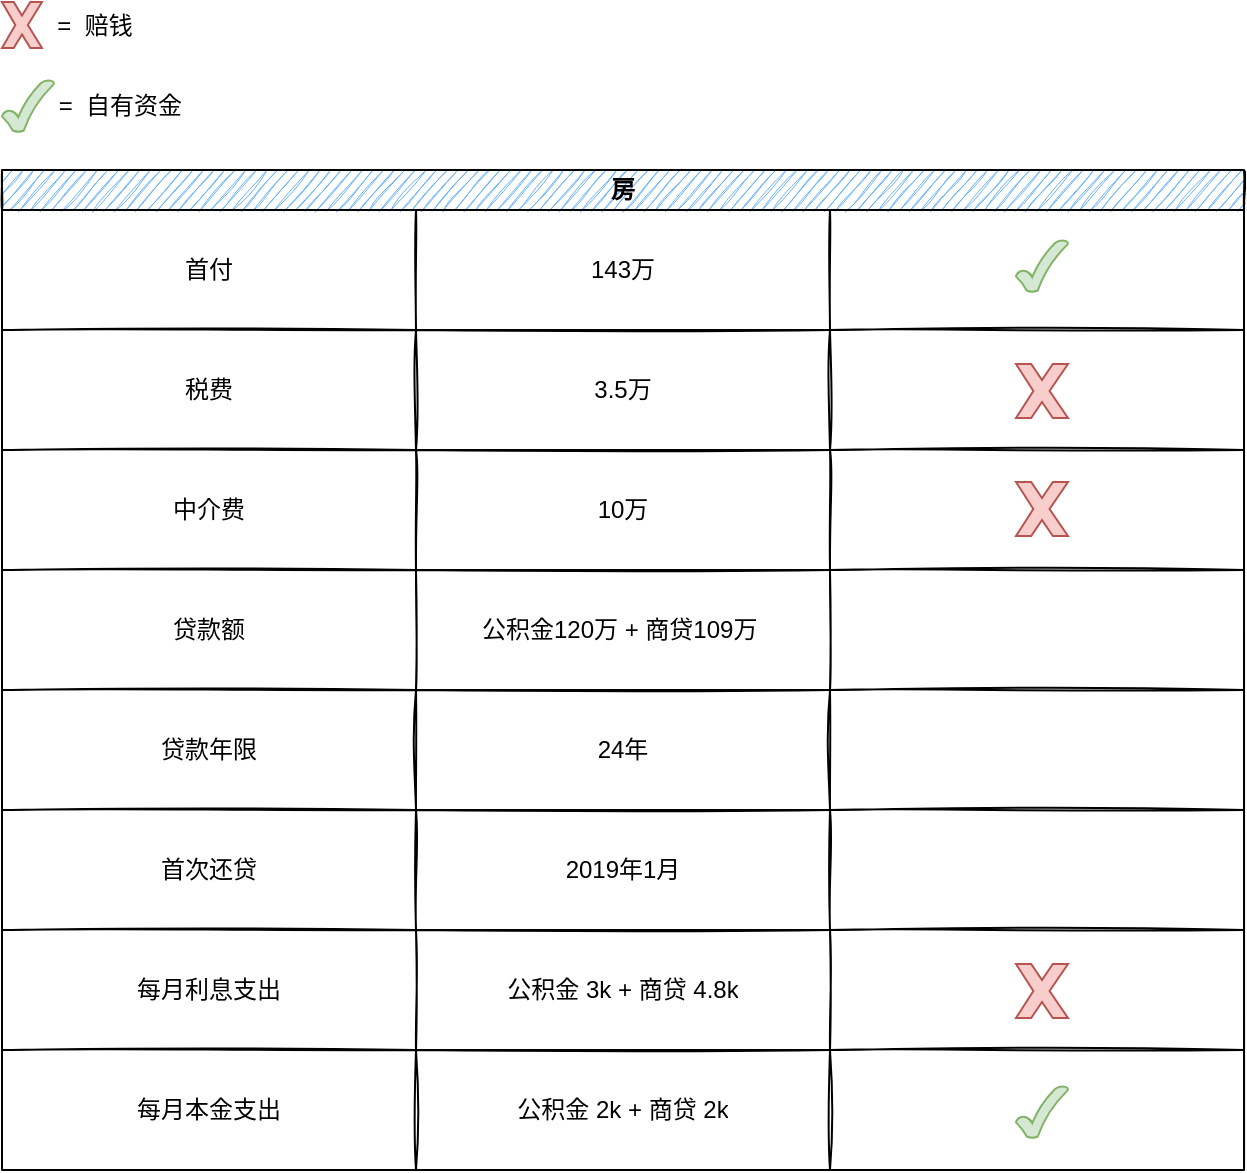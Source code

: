 <mxfile version="14.3.0" type="github"><diagram id="uDYTtyCX2blSBT8TmQys" name="Page-1"><mxGraphModel dx="1216" dy="662" grid="0" gridSize="10" guides="1" tooltips="1" connect="1" arrows="1" fold="1" page="1" pageScale="1" pageWidth="827" pageHeight="1169" math="0" shadow="0"><root><mxCell id="0"/><mxCell id="1" parent="0"/><mxCell id="gs4n67taW5sbWrTBsvDh-1" value="房" style="shape=table;html=1;whiteSpace=wrap;startSize=20;container=1;collapsible=0;childLayout=tableLayout;fontStyle=1;align=center;fillColor=#66B2FF;sketch=1;" parent="1" vertex="1"><mxGeometry x="75" y="275" width="621" height="500" as="geometry"/></mxCell><mxCell id="gs4n67taW5sbWrTBsvDh-2" value="" style="shape=partialRectangle;html=1;whiteSpace=wrap;collapsible=0;dropTarget=0;pointerEvents=0;fillColor=none;top=0;left=0;bottom=0;right=0;points=[[0,0.5],[1,0.5]];portConstraint=eastwest;sketch=1;" parent="gs4n67taW5sbWrTBsvDh-1" vertex="1"><mxGeometry y="20" width="621" height="60" as="geometry"/></mxCell><mxCell id="h0QmBjsrK5UtEFCO1qqx-15" value="&lt;span&gt;首付&lt;/span&gt;" style="shape=partialRectangle;html=1;whiteSpace=wrap;connectable=0;fillColor=none;top=0;left=0;bottom=0;right=0;overflow=hidden;sketch=1;" vertex="1" parent="gs4n67taW5sbWrTBsvDh-2"><mxGeometry width="207" height="60" as="geometry"/></mxCell><mxCell id="gs4n67taW5sbWrTBsvDh-4" value="143万" style="shape=partialRectangle;html=1;whiteSpace=wrap;connectable=0;fillColor=none;top=0;left=0;bottom=0;right=0;overflow=hidden;sketch=1;" parent="gs4n67taW5sbWrTBsvDh-2" vertex="1"><mxGeometry x="207" width="207" height="60" as="geometry"/></mxCell><mxCell id="h0QmBjsrK5UtEFCO1qqx-54" value="" style="shape=partialRectangle;html=1;whiteSpace=wrap;connectable=0;fillColor=none;top=0;left=0;bottom=0;right=0;overflow=hidden;sketch=1;" vertex="1" parent="gs4n67taW5sbWrTBsvDh-2"><mxGeometry x="414" width="207" height="60" as="geometry"/></mxCell><mxCell id="h0QmBjsrK5UtEFCO1qqx-32" style="shape=partialRectangle;html=1;whiteSpace=wrap;collapsible=0;dropTarget=0;pointerEvents=0;fillColor=none;top=0;left=0;bottom=0;right=0;points=[[0,0.5],[1,0.5]];portConstraint=eastwest;sketch=1;" vertex="1" parent="gs4n67taW5sbWrTBsvDh-1"><mxGeometry y="80" width="621" height="60" as="geometry"/></mxCell><mxCell id="h0QmBjsrK5UtEFCO1qqx-34" value="税费" style="shape=partialRectangle;html=1;whiteSpace=wrap;connectable=0;fillColor=none;top=0;left=0;bottom=0;right=0;overflow=hidden;sketch=1;" vertex="1" parent="h0QmBjsrK5UtEFCO1qqx-32"><mxGeometry width="207" height="60" as="geometry"/></mxCell><mxCell id="h0QmBjsrK5UtEFCO1qqx-35" value="3.5万" style="shape=partialRectangle;html=1;whiteSpace=wrap;connectable=0;fillColor=none;top=0;left=0;bottom=0;right=0;overflow=hidden;sketch=1;" vertex="1" parent="h0QmBjsrK5UtEFCO1qqx-32"><mxGeometry x="207" width="207" height="60" as="geometry"/></mxCell><mxCell id="h0QmBjsrK5UtEFCO1qqx-55" style="shape=partialRectangle;html=1;whiteSpace=wrap;connectable=0;fillColor=none;top=0;left=0;bottom=0;right=0;overflow=hidden;sketch=1;" vertex="1" parent="h0QmBjsrK5UtEFCO1qqx-32"><mxGeometry x="414" width="207" height="60" as="geometry"/></mxCell><mxCell id="h0QmBjsrK5UtEFCO1qqx-40" style="shape=partialRectangle;html=1;whiteSpace=wrap;collapsible=0;dropTarget=0;pointerEvents=0;fillColor=none;top=0;left=0;bottom=0;right=0;points=[[0,0.5],[1,0.5]];portConstraint=eastwest;sketch=1;" vertex="1" parent="gs4n67taW5sbWrTBsvDh-1"><mxGeometry y="140" width="621" height="60" as="geometry"/></mxCell><mxCell id="h0QmBjsrK5UtEFCO1qqx-42" value="中介费" style="shape=partialRectangle;html=1;whiteSpace=wrap;connectable=0;fillColor=none;top=0;left=0;bottom=0;right=0;overflow=hidden;sketch=1;" vertex="1" parent="h0QmBjsrK5UtEFCO1qqx-40"><mxGeometry width="207" height="60" as="geometry"/></mxCell><mxCell id="h0QmBjsrK5UtEFCO1qqx-43" value="10万" style="shape=partialRectangle;html=1;whiteSpace=wrap;connectable=0;fillColor=none;top=0;left=0;bottom=0;right=0;overflow=hidden;sketch=1;" vertex="1" parent="h0QmBjsrK5UtEFCO1qqx-40"><mxGeometry x="207" width="207" height="60" as="geometry"/></mxCell><mxCell id="h0QmBjsrK5UtEFCO1qqx-56" style="shape=partialRectangle;html=1;whiteSpace=wrap;connectable=0;fillColor=none;top=0;left=0;bottom=0;right=0;overflow=hidden;sketch=1;" vertex="1" parent="h0QmBjsrK5UtEFCO1qqx-40"><mxGeometry x="414" width="207" height="60" as="geometry"/></mxCell><mxCell id="h0QmBjsrK5UtEFCO1qqx-48" style="shape=partialRectangle;html=1;whiteSpace=wrap;collapsible=0;dropTarget=0;pointerEvents=0;fillColor=none;top=0;left=0;bottom=0;right=0;points=[[0,0.5],[1,0.5]];portConstraint=eastwest;sketch=1;" vertex="1" parent="gs4n67taW5sbWrTBsvDh-1"><mxGeometry y="200" width="621" height="60" as="geometry"/></mxCell><mxCell id="h0QmBjsrK5UtEFCO1qqx-49" value="贷款额" style="shape=partialRectangle;html=1;whiteSpace=wrap;connectable=0;fillColor=none;top=0;left=0;bottom=0;right=0;overflow=hidden;sketch=1;" vertex="1" parent="h0QmBjsrK5UtEFCO1qqx-48"><mxGeometry width="207" height="60" as="geometry"/></mxCell><mxCell id="h0QmBjsrK5UtEFCO1qqx-50" value="公积金120万 + 商贷109万&amp;nbsp;" style="shape=partialRectangle;html=1;whiteSpace=wrap;connectable=0;fillColor=none;top=0;left=0;bottom=0;right=0;overflow=hidden;sketch=1;" vertex="1" parent="h0QmBjsrK5UtEFCO1qqx-48"><mxGeometry x="207" width="207" height="60" as="geometry"/></mxCell><mxCell id="h0QmBjsrK5UtEFCO1qqx-57" style="shape=partialRectangle;html=1;whiteSpace=wrap;connectable=0;fillColor=none;top=0;left=0;bottom=0;right=0;overflow=hidden;sketch=1;" vertex="1" parent="h0QmBjsrK5UtEFCO1qqx-48"><mxGeometry x="414" width="207" height="60" as="geometry"/></mxCell><mxCell id="h0QmBjsrK5UtEFCO1qqx-51" style="shape=partialRectangle;html=1;whiteSpace=wrap;collapsible=0;dropTarget=0;pointerEvents=0;fillColor=none;top=0;left=0;bottom=0;right=0;points=[[0,0.5],[1,0.5]];portConstraint=eastwest;sketch=1;" vertex="1" parent="gs4n67taW5sbWrTBsvDh-1"><mxGeometry y="260" width="621" height="60" as="geometry"/></mxCell><mxCell id="h0QmBjsrK5UtEFCO1qqx-52" value="贷款年限" style="shape=partialRectangle;html=1;whiteSpace=wrap;connectable=0;fillColor=none;top=0;left=0;bottom=0;right=0;overflow=hidden;sketch=1;" vertex="1" parent="h0QmBjsrK5UtEFCO1qqx-51"><mxGeometry width="207" height="60" as="geometry"/></mxCell><mxCell id="h0QmBjsrK5UtEFCO1qqx-53" value="24年" style="shape=partialRectangle;html=1;whiteSpace=wrap;connectable=0;fillColor=none;top=0;left=0;bottom=0;right=0;overflow=hidden;sketch=1;" vertex="1" parent="h0QmBjsrK5UtEFCO1qqx-51"><mxGeometry x="207" width="207" height="60" as="geometry"/></mxCell><mxCell id="h0QmBjsrK5UtEFCO1qqx-58" style="shape=partialRectangle;html=1;whiteSpace=wrap;connectable=0;fillColor=none;top=0;left=0;bottom=0;right=0;overflow=hidden;sketch=1;" vertex="1" parent="h0QmBjsrK5UtEFCO1qqx-51"><mxGeometry x="414" width="207" height="60" as="geometry"/></mxCell><mxCell id="h0QmBjsrK5UtEFCO1qqx-73" style="shape=partialRectangle;html=1;whiteSpace=wrap;collapsible=0;dropTarget=0;pointerEvents=0;fillColor=none;top=0;left=0;bottom=0;right=0;points=[[0,0.5],[1,0.5]];portConstraint=eastwest;sketch=1;" vertex="1" parent="gs4n67taW5sbWrTBsvDh-1"><mxGeometry y="320" width="621" height="60" as="geometry"/></mxCell><mxCell id="h0QmBjsrK5UtEFCO1qqx-74" value="首次还贷" style="shape=partialRectangle;html=1;whiteSpace=wrap;connectable=0;fillColor=none;top=0;left=0;bottom=0;right=0;overflow=hidden;sketch=1;" vertex="1" parent="h0QmBjsrK5UtEFCO1qqx-73"><mxGeometry width="207" height="60" as="geometry"/></mxCell><mxCell id="h0QmBjsrK5UtEFCO1qqx-75" value="2019年1月" style="shape=partialRectangle;html=1;whiteSpace=wrap;connectable=0;fillColor=none;top=0;left=0;bottom=0;right=0;overflow=hidden;sketch=1;" vertex="1" parent="h0QmBjsrK5UtEFCO1qqx-73"><mxGeometry x="207" width="207" height="60" as="geometry"/></mxCell><mxCell id="h0QmBjsrK5UtEFCO1qqx-76" style="shape=partialRectangle;html=1;whiteSpace=wrap;connectable=0;fillColor=none;top=0;left=0;bottom=0;right=0;overflow=hidden;sketch=1;" vertex="1" parent="h0QmBjsrK5UtEFCO1qqx-73"><mxGeometry x="414" width="207" height="60" as="geometry"/></mxCell><mxCell id="gs4n67taW5sbWrTBsvDh-6" value="" style="shape=partialRectangle;html=1;whiteSpace=wrap;collapsible=0;dropTarget=0;pointerEvents=0;fillColor=none;top=0;left=0;bottom=0;right=0;points=[[0,0.5],[1,0.5]];portConstraint=eastwest;sketch=1;" parent="gs4n67taW5sbWrTBsvDh-1" vertex="1"><mxGeometry y="380" width="621" height="60" as="geometry"/></mxCell><mxCell id="h0QmBjsrK5UtEFCO1qqx-16" value="&lt;span&gt;每月利息支出&lt;/span&gt;" style="shape=partialRectangle;html=1;whiteSpace=wrap;connectable=0;fillColor=none;top=0;left=0;bottom=0;right=0;overflow=hidden;sketch=1;" vertex="1" parent="gs4n67taW5sbWrTBsvDh-6"><mxGeometry width="207" height="60" as="geometry"/></mxCell><mxCell id="gs4n67taW5sbWrTBsvDh-8" value="公积金 3k + 商贷 4.8k" style="shape=partialRectangle;html=1;whiteSpace=wrap;connectable=0;fillColor=none;top=0;left=0;bottom=0;right=0;overflow=hidden;sketch=1;" parent="gs4n67taW5sbWrTBsvDh-6" vertex="1"><mxGeometry x="207" width="207" height="60" as="geometry"/></mxCell><mxCell id="h0QmBjsrK5UtEFCO1qqx-59" style="shape=partialRectangle;html=1;whiteSpace=wrap;connectable=0;fillColor=none;top=0;left=0;bottom=0;right=0;overflow=hidden;sketch=1;" vertex="1" parent="gs4n67taW5sbWrTBsvDh-6"><mxGeometry x="414" width="207" height="60" as="geometry"/></mxCell><mxCell id="gs4n67taW5sbWrTBsvDh-10" value="" style="shape=partialRectangle;html=1;whiteSpace=wrap;collapsible=0;dropTarget=0;pointerEvents=0;fillColor=none;top=0;left=0;bottom=0;right=0;points=[[0,0.5],[1,0.5]];portConstraint=eastwest;sketch=1;" parent="gs4n67taW5sbWrTBsvDh-1" vertex="1"><mxGeometry y="440" width="621" height="60" as="geometry"/></mxCell><mxCell id="h0QmBjsrK5UtEFCO1qqx-17" value="&lt;span&gt;每月本金支出&lt;/span&gt;" style="shape=partialRectangle;html=1;whiteSpace=wrap;connectable=0;top=0;left=0;bottom=0;right=0;overflow=hidden;sketch=1;shadow=0;fillColor=none;flipH=1;flipV=1;direction=north;" vertex="1" parent="gs4n67taW5sbWrTBsvDh-10"><mxGeometry width="207" height="60" as="geometry"/></mxCell><mxCell id="gs4n67taW5sbWrTBsvDh-13" value="&lt;span&gt;公积金 2k + 商贷 2k&lt;/span&gt;" style="shape=partialRectangle;html=1;whiteSpace=wrap;connectable=0;top=0;left=0;bottom=0;right=0;overflow=hidden;sketch=1;shadow=0;fillColor=none;flipH=1;flipV=1;direction=north;" parent="gs4n67taW5sbWrTBsvDh-10" vertex="1"><mxGeometry x="207" width="207" height="60" as="geometry"/></mxCell><mxCell id="h0QmBjsrK5UtEFCO1qqx-60" style="shape=partialRectangle;html=1;whiteSpace=wrap;connectable=0;top=0;left=0;bottom=0;right=0;overflow=hidden;sketch=1;shadow=0;fillColor=none;flipH=1;flipV=1;direction=north;" vertex="1" parent="gs4n67taW5sbWrTBsvDh-10"><mxGeometry x="414" width="207" height="60" as="geometry"/></mxCell><mxCell id="h0QmBjsrK5UtEFCO1qqx-61" value="" style="verticalLabelPosition=bottom;verticalAlign=top;html=1;shape=mxgraph.basic.tick;shadow=0;fillColor=#d5e8d4;strokeColor=#82b366;" vertex="1" parent="1"><mxGeometry x="582" y="310" width="26" height="26" as="geometry"/></mxCell><mxCell id="h0QmBjsrK5UtEFCO1qqx-64" value="" style="verticalLabelPosition=bottom;verticalAlign=top;html=1;shape=mxgraph.basic.x;shadow=0;fillColor=#f8cecc;strokeColor=#b85450;" vertex="1" parent="1"><mxGeometry x="582" y="372" width="26" height="27" as="geometry"/></mxCell><mxCell id="h0QmBjsrK5UtEFCO1qqx-65" value="" style="verticalLabelPosition=bottom;verticalAlign=top;html=1;shape=mxgraph.basic.x;shadow=0;fillColor=#f8cecc;strokeColor=#b85450;" vertex="1" parent="1"><mxGeometry x="582" y="431" width="26" height="27" as="geometry"/></mxCell><mxCell id="h0QmBjsrK5UtEFCO1qqx-66" value="" style="verticalLabelPosition=bottom;verticalAlign=top;html=1;shape=mxgraph.basic.x;shadow=0;fillColor=#f8cecc;strokeColor=#b85450;" vertex="1" parent="1"><mxGeometry x="582" y="672" width="26" height="27" as="geometry"/></mxCell><mxCell id="h0QmBjsrK5UtEFCO1qqx-67" value="" style="verticalLabelPosition=bottom;verticalAlign=top;html=1;shape=mxgraph.basic.tick;shadow=0;fillColor=#d5e8d4;strokeColor=#82b366;" vertex="1" parent="1"><mxGeometry x="75" y="230" width="26" height="26" as="geometry"/></mxCell><mxCell id="h0QmBjsrK5UtEFCO1qqx-69" value="&amp;nbsp;=&amp;nbsp; 自有资金" style="text;html=1;align=center;verticalAlign=middle;resizable=0;points=[];autosize=1;" vertex="1" parent="1"><mxGeometry x="94" y="234" width="75" height="18" as="geometry"/></mxCell><mxCell id="h0QmBjsrK5UtEFCO1qqx-70" value="" style="verticalLabelPosition=bottom;verticalAlign=top;html=1;shape=mxgraph.basic.x;shadow=0;fillColor=#f8cecc;strokeColor=#b85450;" vertex="1" parent="1"><mxGeometry x="75" y="191" width="20" height="23" as="geometry"/></mxCell><mxCell id="h0QmBjsrK5UtEFCO1qqx-72" value="=&amp;nbsp; 赔钱" style="text;html=1;align=center;verticalAlign=middle;resizable=0;points=[];autosize=1;" vertex="1" parent="1"><mxGeometry x="97" y="193.5" width="48" height="18" as="geometry"/></mxCell><mxCell id="h0QmBjsrK5UtEFCO1qqx-78" value="" style="verticalLabelPosition=bottom;verticalAlign=top;html=1;shape=mxgraph.basic.tick;shadow=0;fillColor=#d5e8d4;strokeColor=#82b366;" vertex="1" parent="1"><mxGeometry x="582" y="733" width="26" height="26" as="geometry"/></mxCell></root></mxGraphModel></diagram></mxfile>